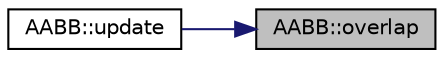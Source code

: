 digraph "AABB::overlap"
{
 // LATEX_PDF_SIZE
  edge [fontname="Helvetica",fontsize="10",labelfontname="Helvetica",labelfontsize="10"];
  node [fontname="Helvetica",fontsize="10",shape=record];
  rankdir="RL";
  Node1 [label="AABB::overlap",height=0.2,width=0.4,color="black", fillcolor="grey75", style="filled", fontcolor="black",tooltip=" "];
  Node1 -> Node2 [dir="back",color="midnightblue",fontsize="10",style="solid",fontname="Helvetica"];
  Node2 [label="AABB::update",height=0.2,width=0.4,color="black", fillcolor="white", style="filled",URL="$class_a_a_b_b.html#a87a8b632e6a6ca81cf51eaef86c626a0",tooltip=" "];
}
